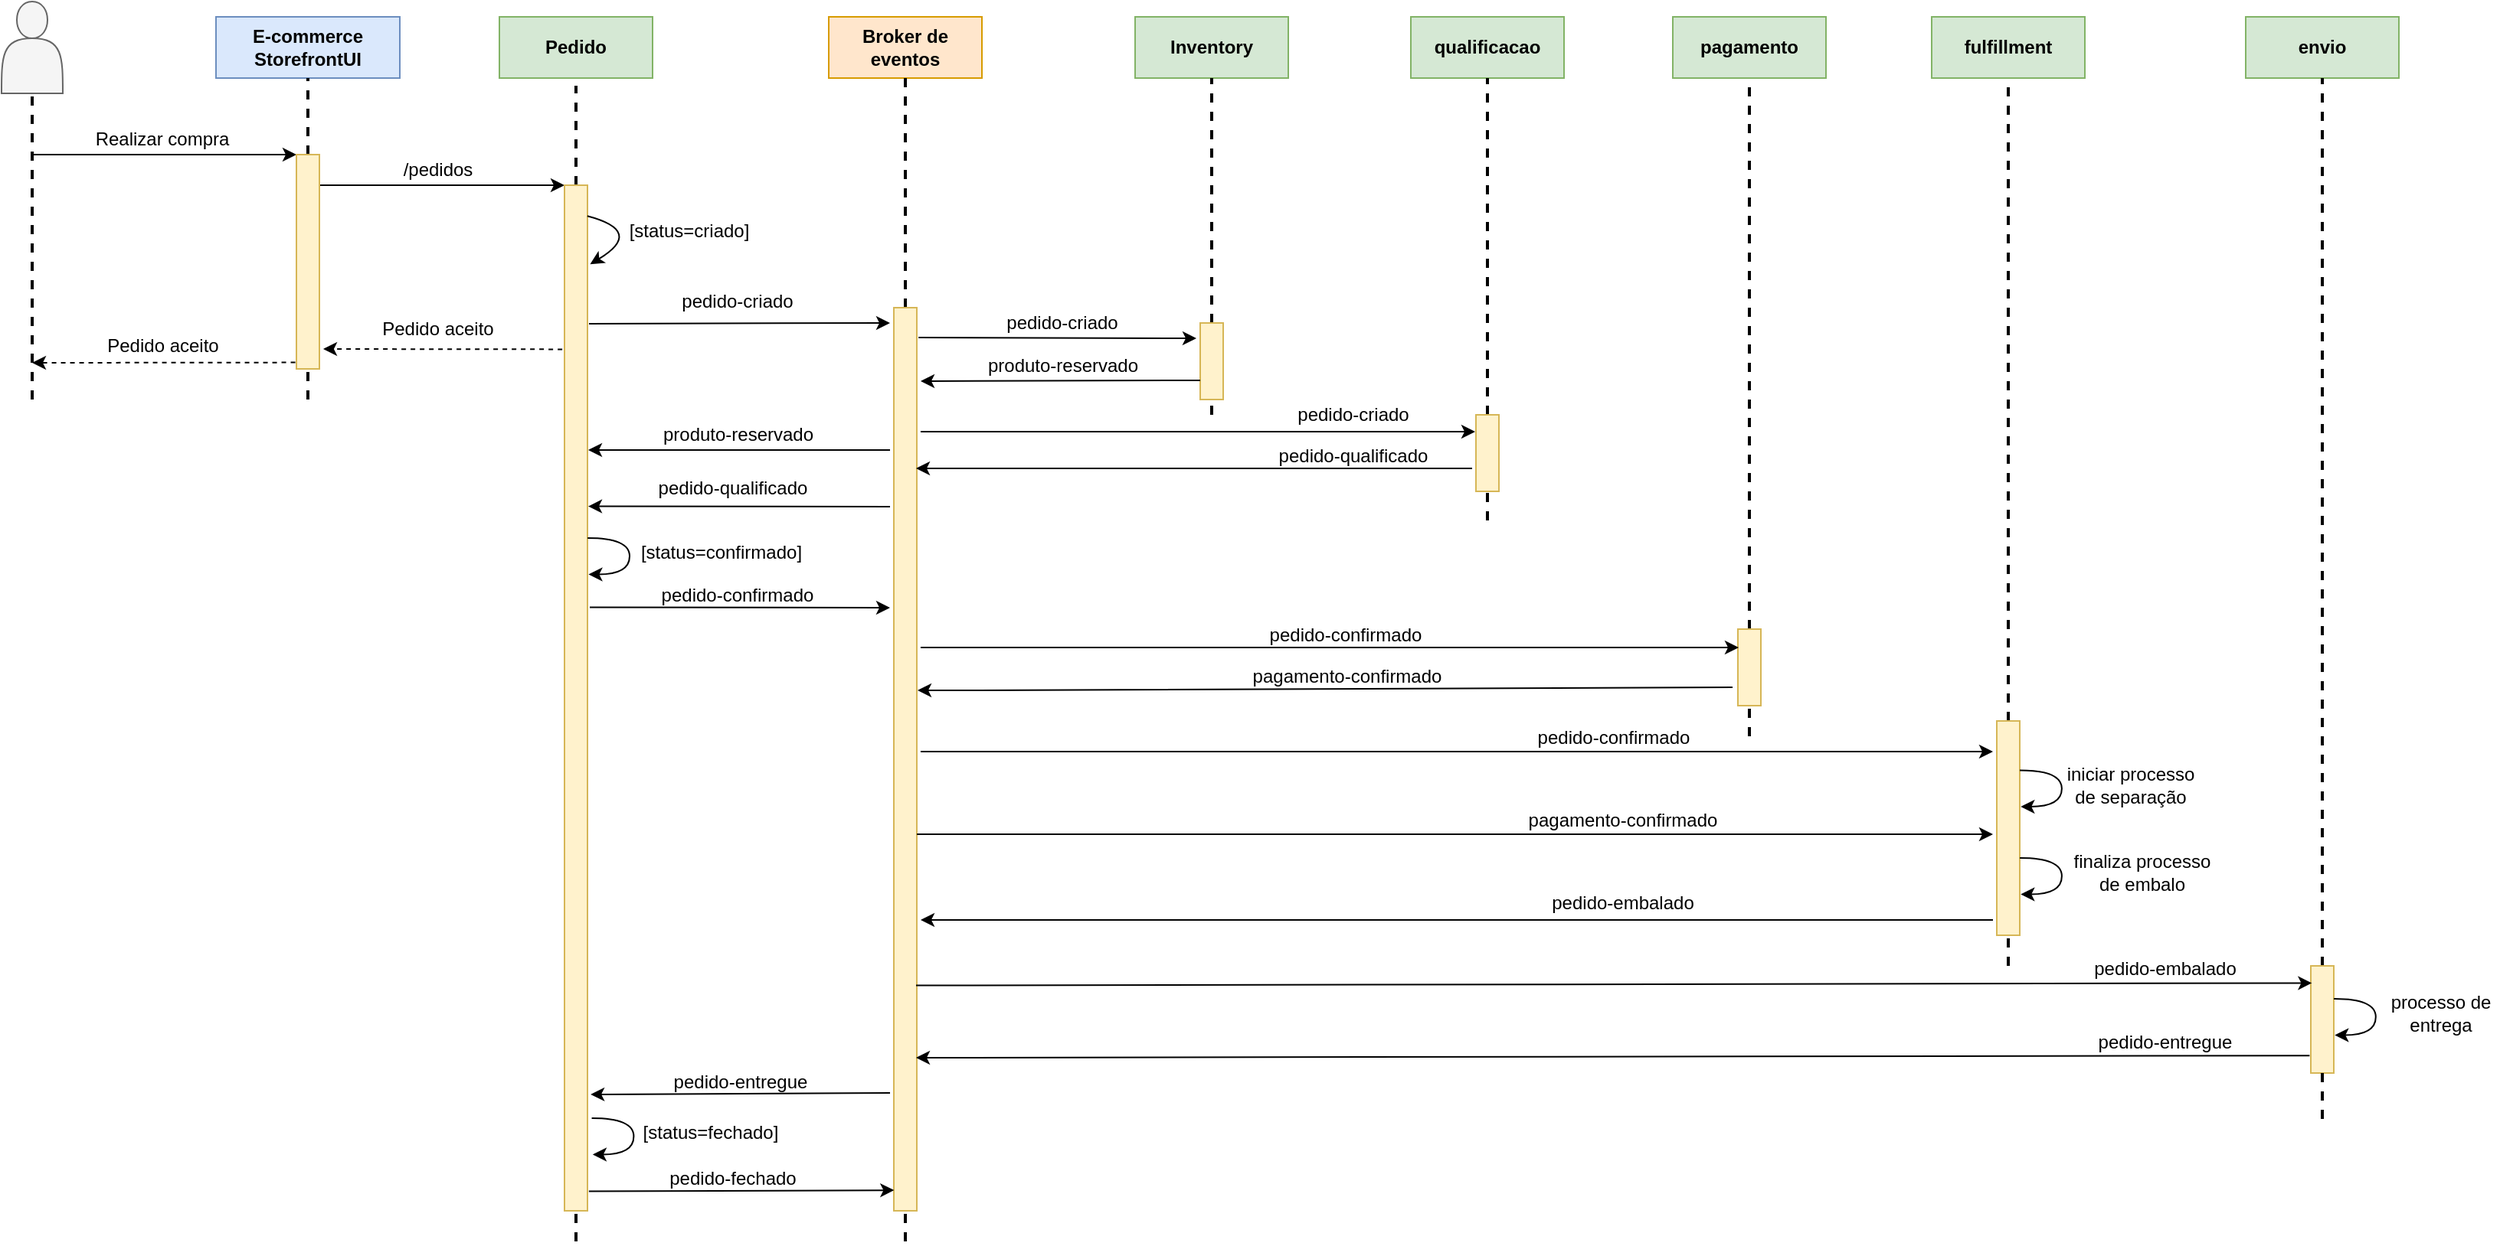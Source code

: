 <mxfile version="20.6.2" type="device"><diagram id="rSl2nj_BkauG6tHAhNP1" name="Página-1"><mxGraphModel dx="2062" dy="842" grid="1" gridSize="10" guides="1" tooltips="1" connect="1" arrows="1" fold="1" page="1" pageScale="1" pageWidth="827" pageHeight="1169" math="0" shadow="0"><root><mxCell id="0"/><mxCell id="1" parent="0"/><mxCell id="qtFfIMtJmdNUHaJaRiV8-1" value="&lt;b&gt;E-commerce &lt;br&gt;StorefrontUI&lt;/b&gt;" style="rounded=0;whiteSpace=wrap;html=1;fillColor=#dae8fc;strokeColor=#6c8ebf;" vertex="1" parent="1"><mxGeometry x="190" y="50" width="120" height="40" as="geometry"/></mxCell><mxCell id="qtFfIMtJmdNUHaJaRiV8-2" value="" style="shape=actor;whiteSpace=wrap;html=1;fillColor=#f5f5f5;strokeColor=#666666;fontColor=#333333;" vertex="1" parent="1"><mxGeometry x="50" y="40" width="40" height="60" as="geometry"/></mxCell><mxCell id="qtFfIMtJmdNUHaJaRiV8-3" value="" style="endArrow=none;dashed=1;html=1;strokeWidth=2;entryX=0.5;entryY=1;entryDx=0;entryDy=0;rounded=0;" edge="1" parent="1" target="qtFfIMtJmdNUHaJaRiV8-2"><mxGeometry width="50" height="50" relative="1" as="geometry"><mxPoint x="70" y="300" as="sourcePoint"/><mxPoint x="40" y="210" as="targetPoint"/></mxGeometry></mxCell><mxCell id="qtFfIMtJmdNUHaJaRiV8-4" value="" style="endArrow=none;dashed=1;html=1;strokeWidth=2;entryX=0.5;entryY=1;entryDx=0;entryDy=0;" edge="1" parent="1" source="qtFfIMtJmdNUHaJaRiV8-7" target="qtFfIMtJmdNUHaJaRiV8-1"><mxGeometry width="50" height="50" relative="1" as="geometry"><mxPoint x="249.5" y="370" as="sourcePoint"/><mxPoint x="249.5" y="100" as="targetPoint"/></mxGeometry></mxCell><mxCell id="qtFfIMtJmdNUHaJaRiV8-5" value="" style="endArrow=none;dashed=1;html=1;strokeWidth=2;entryX=0.5;entryY=1;entryDx=0;entryDy=0;entryPerimeter=0;" edge="1" parent="1" source="qtFfIMtJmdNUHaJaRiV8-11"><mxGeometry width="50" height="50" relative="1" as="geometry"><mxPoint x="425" y="370" as="sourcePoint"/><mxPoint x="425" y="95" as="targetPoint"/></mxGeometry></mxCell><mxCell id="qtFfIMtJmdNUHaJaRiV8-6" value="" style="endArrow=classic;html=1;entryX=0;entryY=0;entryDx=0;entryDy=0;" edge="1" parent="1" target="qtFfIMtJmdNUHaJaRiV8-7"><mxGeometry width="50" height="50" relative="1" as="geometry"><mxPoint x="70" y="140" as="sourcePoint"/><mxPoint x="250" y="140" as="targetPoint"/></mxGeometry></mxCell><mxCell id="qtFfIMtJmdNUHaJaRiV8-7" value="" style="rounded=0;whiteSpace=wrap;html=1;fillColor=#fff2cc;strokeColor=#d6b656;" vertex="1" parent="1"><mxGeometry x="242.5" y="140" width="15" height="140" as="geometry"/></mxCell><mxCell id="qtFfIMtJmdNUHaJaRiV8-8" value="" style="endArrow=none;dashed=1;html=1;strokeWidth=2;entryX=0.5;entryY=1;entryDx=0;entryDy=0;" edge="1" parent="1" target="qtFfIMtJmdNUHaJaRiV8-7"><mxGeometry width="50" height="50" relative="1" as="geometry"><mxPoint x="250" y="300" as="sourcePoint"/><mxPoint x="250" y="90" as="targetPoint"/></mxGeometry></mxCell><mxCell id="qtFfIMtJmdNUHaJaRiV8-9" value="/pedidos" style="text;html=1;strokeColor=none;fillColor=none;align=center;verticalAlign=middle;whiteSpace=wrap;rounded=0;" vertex="1" parent="1"><mxGeometry x="305" y="140" width="60" height="20" as="geometry"/></mxCell><mxCell id="qtFfIMtJmdNUHaJaRiV8-10" value="" style="endArrow=classic;html=1;entryX=0;entryY=0;entryDx=0;entryDy=0;" edge="1" parent="1" target="qtFfIMtJmdNUHaJaRiV8-11"><mxGeometry width="50" height="50" relative="1" as="geometry"><mxPoint x="258.0" y="160" as="sourcePoint"/><mxPoint x="400" y="160" as="targetPoint"/></mxGeometry></mxCell><mxCell id="qtFfIMtJmdNUHaJaRiV8-11" value="" style="rounded=0;whiteSpace=wrap;html=1;fillColor=#fff2cc;strokeColor=#d6b656;" vertex="1" parent="1"><mxGeometry x="417.5" y="160" width="15" height="670" as="geometry"/></mxCell><mxCell id="qtFfIMtJmdNUHaJaRiV8-12" value="" style="endArrow=none;dashed=1;html=1;strokeWidth=2;rounded=0;entryX=0.5;entryY=1;entryDx=0;entryDy=0;" edge="1" parent="1" target="qtFfIMtJmdNUHaJaRiV8-11"><mxGeometry width="50" height="50" relative="1" as="geometry"><mxPoint x="425" y="850" as="sourcePoint"/><mxPoint x="430" y="885" as="targetPoint"/></mxGeometry></mxCell><mxCell id="qtFfIMtJmdNUHaJaRiV8-13" value="Realizar compra" style="text;html=1;strokeColor=none;fillColor=none;align=center;verticalAlign=middle;whiteSpace=wrap;rounded=0;" vertex="1" parent="1"><mxGeometry x="110" y="120" width="90" height="20" as="geometry"/></mxCell><mxCell id="qtFfIMtJmdNUHaJaRiV8-14" value="" style="endArrow=classic;html=1;dashed=1;exitX=-0.096;exitY=0.16;exitDx=0;exitDy=0;exitPerimeter=0;" edge="1" parent="1" source="qtFfIMtJmdNUHaJaRiV8-11"><mxGeometry width="50" height="50" relative="1" as="geometry"><mxPoint x="410" y="260" as="sourcePoint"/><mxPoint x="260" y="267" as="targetPoint"/></mxGeometry></mxCell><mxCell id="qtFfIMtJmdNUHaJaRiV8-15" value="Pedido aceito" style="text;html=1;strokeColor=none;fillColor=none;align=center;verticalAlign=middle;whiteSpace=wrap;rounded=0;" vertex="1" parent="1"><mxGeometry x="295" y="244" width="80" height="20" as="geometry"/></mxCell><mxCell id="qtFfIMtJmdNUHaJaRiV8-16" value="&lt;b&gt;Pedido&lt;/b&gt;" style="rounded=0;whiteSpace=wrap;html=1;fillColor=#d5e8d4;strokeColor=#82b366;" vertex="1" parent="1"><mxGeometry x="375" y="50" width="100" height="40" as="geometry"/></mxCell><mxCell id="qtFfIMtJmdNUHaJaRiV8-17" value="&lt;b&gt;Inventory&lt;/b&gt;" style="rounded=0;whiteSpace=wrap;html=1;fillColor=#d5e8d4;strokeColor=#82b366;" vertex="1" parent="1"><mxGeometry x="790" y="50" width="100" height="40" as="geometry"/></mxCell><mxCell id="qtFfIMtJmdNUHaJaRiV8-18" value="" style="endArrow=none;dashed=1;html=1;strokeWidth=2;entryX=0.5;entryY=1;entryDx=0;entryDy=0;rounded=0;" edge="1" parent="1" source="qtFfIMtJmdNUHaJaRiV8-19" target="qtFfIMtJmdNUHaJaRiV8-17"><mxGeometry width="50" height="50" relative="1" as="geometry"><mxPoint x="840" y="310" as="sourcePoint"/><mxPoint x="665" y="220" as="targetPoint"/></mxGeometry></mxCell><mxCell id="qtFfIMtJmdNUHaJaRiV8-19" value="" style="rounded=0;whiteSpace=wrap;html=1;fillColor=#fff2cc;strokeColor=#d6b656;" vertex="1" parent="1"><mxGeometry x="832.5" y="250" width="15" height="50" as="geometry"/></mxCell><mxCell id="qtFfIMtJmdNUHaJaRiV8-20" value="" style="endArrow=none;dashed=1;html=1;strokeWidth=2;entryX=0.5;entryY=1;entryDx=0;entryDy=0;rounded=0;" edge="1" parent="1" target="qtFfIMtJmdNUHaJaRiV8-19"><mxGeometry width="50" height="50" relative="1" as="geometry"><mxPoint x="840" y="310" as="sourcePoint"/><mxPoint x="840" y="90" as="targetPoint"/></mxGeometry></mxCell><mxCell id="qtFfIMtJmdNUHaJaRiV8-21" value="&lt;b&gt;qualificacao&lt;/b&gt;" style="rounded=0;whiteSpace=wrap;html=1;fillColor=#d5e8d4;strokeColor=#82b366;" vertex="1" parent="1"><mxGeometry x="970" y="50" width="100" height="40" as="geometry"/></mxCell><mxCell id="qtFfIMtJmdNUHaJaRiV8-22" value="" style="endArrow=none;dashed=1;html=1;strokeWidth=2;entryX=0.5;entryY=1;entryDx=0;entryDy=0;rounded=0;" edge="1" parent="1" source="qtFfIMtJmdNUHaJaRiV8-23" target="qtFfIMtJmdNUHaJaRiV8-21"><mxGeometry width="50" height="50" relative="1" as="geometry"><mxPoint x="1020" y="310" as="sourcePoint"/><mxPoint x="845" y="220" as="targetPoint"/></mxGeometry></mxCell><mxCell id="qtFfIMtJmdNUHaJaRiV8-23" value="" style="rounded=0;whiteSpace=wrap;html=1;fillColor=#fff2cc;strokeColor=#d6b656;" vertex="1" parent="1"><mxGeometry x="1012.5" y="310" width="15" height="50" as="geometry"/></mxCell><mxCell id="qtFfIMtJmdNUHaJaRiV8-24" value="" style="endArrow=none;dashed=1;html=1;strokeWidth=2;entryX=0.5;entryY=1;entryDx=0;entryDy=0;rounded=0;" edge="1" parent="1"><mxGeometry width="50" height="50" relative="1" as="geometry"><mxPoint x="1020" y="379" as="sourcePoint"/><mxPoint x="1020" y="359" as="targetPoint"/></mxGeometry></mxCell><mxCell id="qtFfIMtJmdNUHaJaRiV8-25" value="&lt;b&gt;pagamento&lt;/b&gt;" style="rounded=0;whiteSpace=wrap;html=1;fillColor=#d5e8d4;strokeColor=#82b366;" vertex="1" parent="1"><mxGeometry x="1141" y="50" width="100" height="40" as="geometry"/></mxCell><mxCell id="qtFfIMtJmdNUHaJaRiV8-26" value="" style="endArrow=none;dashed=1;html=1;strokeWidth=2;entryX=0.5;entryY=1;entryDx=0;entryDy=0;rounded=0;" edge="1" parent="1" source="qtFfIMtJmdNUHaJaRiV8-27" target="qtFfIMtJmdNUHaJaRiV8-25"><mxGeometry width="50" height="50" relative="1" as="geometry"><mxPoint x="1191" y="310" as="sourcePoint"/><mxPoint x="1016" y="220" as="targetPoint"/></mxGeometry></mxCell><mxCell id="qtFfIMtJmdNUHaJaRiV8-27" value="" style="rounded=0;whiteSpace=wrap;html=1;fillColor=#fff2cc;strokeColor=#d6b656;" vertex="1" parent="1"><mxGeometry x="1183.5" y="450" width="15" height="50" as="geometry"/></mxCell><mxCell id="qtFfIMtJmdNUHaJaRiV8-28" value="" style="endArrow=none;dashed=1;html=1;strokeWidth=2;entryX=0.5;entryY=1;entryDx=0;entryDy=0;rounded=0;" edge="1" parent="1" target="qtFfIMtJmdNUHaJaRiV8-27"><mxGeometry width="50" height="50" relative="1" as="geometry"><mxPoint x="1191" y="520" as="sourcePoint"/><mxPoint x="1191" y="110" as="targetPoint"/></mxGeometry></mxCell><mxCell id="qtFfIMtJmdNUHaJaRiV8-29" value="&lt;b&gt;fulfillment&lt;/b&gt;" style="rounded=0;whiteSpace=wrap;html=1;fillColor=#d5e8d4;strokeColor=#82b366;" vertex="1" parent="1"><mxGeometry x="1310" y="50" width="100" height="40" as="geometry"/></mxCell><mxCell id="qtFfIMtJmdNUHaJaRiV8-30" value="" style="endArrow=none;dashed=1;html=1;strokeWidth=2;entryX=0.5;entryY=1;entryDx=0;entryDy=0;rounded=0;" edge="1" parent="1" source="qtFfIMtJmdNUHaJaRiV8-31" target="qtFfIMtJmdNUHaJaRiV8-29"><mxGeometry width="50" height="50" relative="1" as="geometry"><mxPoint x="1360" y="310" as="sourcePoint"/><mxPoint x="1185" y="220" as="targetPoint"/></mxGeometry></mxCell><mxCell id="qtFfIMtJmdNUHaJaRiV8-31" value="" style="rounded=0;whiteSpace=wrap;html=1;fillColor=#fff2cc;strokeColor=#d6b656;" vertex="1" parent="1"><mxGeometry x="1352.5" y="510" width="15" height="140" as="geometry"/></mxCell><mxCell id="qtFfIMtJmdNUHaJaRiV8-32" value="" style="endArrow=none;dashed=1;html=1;strokeWidth=2;rounded=0;entryX=0.5;entryY=1;entryDx=0;entryDy=0;" edge="1" parent="1" target="qtFfIMtJmdNUHaJaRiV8-31"><mxGeometry width="50" height="50" relative="1" as="geometry"><mxPoint x="1360" y="670" as="sourcePoint"/><mxPoint x="1360" y="670" as="targetPoint"/></mxGeometry></mxCell><mxCell id="qtFfIMtJmdNUHaJaRiV8-33" value="&lt;b&gt;envio&lt;/b&gt;" style="rounded=0;whiteSpace=wrap;html=1;fillColor=#d5e8d4;strokeColor=#82b366;" vertex="1" parent="1"><mxGeometry x="1515" y="50" width="100" height="40" as="geometry"/></mxCell><mxCell id="qtFfIMtJmdNUHaJaRiV8-34" value="" style="endArrow=none;dashed=1;html=1;strokeWidth=2;entryX=0.5;entryY=1;entryDx=0;entryDy=0;rounded=0;" edge="1" parent="1" source="qtFfIMtJmdNUHaJaRiV8-35" target="qtFfIMtJmdNUHaJaRiV8-33"><mxGeometry width="50" height="50" relative="1" as="geometry"><mxPoint x="1560" y="310" as="sourcePoint"/><mxPoint x="1385" y="220" as="targetPoint"/></mxGeometry></mxCell><mxCell id="qtFfIMtJmdNUHaJaRiV8-35" value="" style="rounded=0;whiteSpace=wrap;html=1;fillColor=#fff2cc;strokeColor=#d6b656;" vertex="1" parent="1"><mxGeometry x="1557.5" y="670" width="15" height="70" as="geometry"/></mxCell><mxCell id="qtFfIMtJmdNUHaJaRiV8-36" value="" style="endArrow=none;dashed=1;html=1;strokeWidth=2;entryX=0.5;entryY=1;entryDx=0;entryDy=0;rounded=0;" edge="1" parent="1" target="qtFfIMtJmdNUHaJaRiV8-35"><mxGeometry width="50" height="50" relative="1" as="geometry"><mxPoint x="1565" y="770" as="sourcePoint"/><mxPoint x="1565" y="785" as="targetPoint"/></mxGeometry></mxCell><mxCell id="qtFfIMtJmdNUHaJaRiV8-37" value="&lt;b&gt;Broker de eventos&lt;/b&gt;" style="rounded=0;whiteSpace=wrap;html=1;fillColor=#ffe6cc;strokeColor=#d79b00;" vertex="1" parent="1"><mxGeometry x="590" y="50" width="100" height="40" as="geometry"/></mxCell><mxCell id="qtFfIMtJmdNUHaJaRiV8-38" value="" style="endArrow=none;dashed=1;html=1;strokeWidth=2;entryX=0.5;entryY=1;entryDx=0;entryDy=0;rounded=0;" edge="1" parent="1" source="qtFfIMtJmdNUHaJaRiV8-39" target="qtFfIMtJmdNUHaJaRiV8-37"><mxGeometry width="50" height="50" relative="1" as="geometry"><mxPoint x="640" y="310" as="sourcePoint"/><mxPoint x="465" y="220" as="targetPoint"/></mxGeometry></mxCell><mxCell id="qtFfIMtJmdNUHaJaRiV8-39" value="" style="rounded=0;whiteSpace=wrap;html=1;fillColor=#fff2cc;strokeColor=#d6b656;" vertex="1" parent="1"><mxGeometry x="632.5" y="240" width="15" height="590" as="geometry"/></mxCell><mxCell id="qtFfIMtJmdNUHaJaRiV8-40" value="" style="endArrow=none;dashed=1;html=1;strokeWidth=2;rounded=0;entryX=0.5;entryY=1;entryDx=0;entryDy=0;" edge="1" parent="1" target="qtFfIMtJmdNUHaJaRiV8-39"><mxGeometry width="50" height="50" relative="1" as="geometry"><mxPoint x="640" y="850" as="sourcePoint"/><mxPoint x="640" y="840" as="targetPoint"/></mxGeometry></mxCell><mxCell id="qtFfIMtJmdNUHaJaRiV8-41" value="[status=criado]" style="text;html=1;strokeColor=none;fillColor=none;align=center;verticalAlign=middle;whiteSpace=wrap;rounded=0;" vertex="1" parent="1"><mxGeometry x="454" y="180" width="90" height="20" as="geometry"/></mxCell><mxCell id="qtFfIMtJmdNUHaJaRiV8-42" value="" style="endArrow=classic;html=1;dashed=1;exitX=-0.048;exitY=0.97;exitDx=0;exitDy=0;exitPerimeter=0;" edge="1" parent="1" source="qtFfIMtJmdNUHaJaRiV8-7"><mxGeometry width="50" height="50" relative="1" as="geometry"><mxPoint x="242.215" y="269.56" as="sourcePoint"/><mxPoint x="70" y="276" as="targetPoint"/></mxGeometry></mxCell><mxCell id="qtFfIMtJmdNUHaJaRiV8-43" value="Pedido aceito" style="text;html=1;strokeColor=none;fillColor=none;align=center;verticalAlign=middle;whiteSpace=wrap;rounded=0;" vertex="1" parent="1"><mxGeometry x="113.75" y="260" width="82.5" height="10" as="geometry"/></mxCell><mxCell id="qtFfIMtJmdNUHaJaRiV8-44" value="pedido-criado" style="text;html=1;strokeColor=none;fillColor=none;align=center;verticalAlign=middle;whiteSpace=wrap;rounded=0;" vertex="1" parent="1"><mxGeometry x="478" y="230" width="105" height="12" as="geometry"/></mxCell><mxCell id="qtFfIMtJmdNUHaJaRiV8-45" value="" style="endArrow=classic;html=1;rounded=0;exitX=1.067;exitY=0.135;exitDx=0;exitDy=0;exitPerimeter=0;" edge="1" parent="1" source="qtFfIMtJmdNUHaJaRiV8-11"><mxGeometry width="50" height="50" relative="1" as="geometry"><mxPoint x="490" y="280" as="sourcePoint"/><mxPoint x="630" y="250" as="targetPoint"/></mxGeometry></mxCell><mxCell id="qtFfIMtJmdNUHaJaRiV8-46" value="" style="endArrow=classic;html=1;rounded=0;exitX=1.076;exitY=0.033;exitDx=0;exitDy=0;exitPerimeter=0;" edge="1" parent="1" source="qtFfIMtJmdNUHaJaRiV8-39"><mxGeometry width="50" height="50" relative="1" as="geometry"><mxPoint x="720" y="290" as="sourcePoint"/><mxPoint x="830" y="260" as="targetPoint"/></mxGeometry></mxCell><mxCell id="qtFfIMtJmdNUHaJaRiV8-47" value="pedido-criado" style="text;html=1;strokeColor=none;fillColor=none;align=center;verticalAlign=middle;whiteSpace=wrap;rounded=0;" vertex="1" parent="1"><mxGeometry x="700" y="242" width="85" height="15" as="geometry"/></mxCell><mxCell id="qtFfIMtJmdNUHaJaRiV8-48" value="" style="endArrow=classic;html=1;rounded=0;exitX=0;exitY=0.75;exitDx=0;exitDy=0;" edge="1" parent="1" source="qtFfIMtJmdNUHaJaRiV8-19"><mxGeometry width="50" height="50" relative="1" as="geometry"><mxPoint x="690" y="360" as="sourcePoint"/><mxPoint x="650" y="288" as="targetPoint"/></mxGeometry></mxCell><mxCell id="qtFfIMtJmdNUHaJaRiV8-49" value="produto-reservado" style="text;html=1;strokeColor=none;fillColor=none;align=center;verticalAlign=middle;whiteSpace=wrap;rounded=0;" vertex="1" parent="1"><mxGeometry x="682.5" y="270.5" width="120" height="15" as="geometry"/></mxCell><mxCell id="qtFfIMtJmdNUHaJaRiV8-50" value="" style="endArrow=classic;html=1;rounded=0;" edge="1" parent="1"><mxGeometry width="50" height="50" relative="1" as="geometry"><mxPoint x="650" y="321" as="sourcePoint"/><mxPoint x="1012" y="321" as="targetPoint"/></mxGeometry></mxCell><mxCell id="qtFfIMtJmdNUHaJaRiV8-51" value="pedido-criado" style="text;html=1;strokeColor=none;fillColor=none;align=center;verticalAlign=middle;whiteSpace=wrap;rounded=0;" vertex="1" parent="1"><mxGeometry x="890" y="302" width="85" height="15" as="geometry"/></mxCell><mxCell id="qtFfIMtJmdNUHaJaRiV8-52" value="" style="endArrow=classic;html=1;rounded=0;" edge="1" parent="1"><mxGeometry width="50" height="50" relative="1" as="geometry"><mxPoint x="1010" y="345" as="sourcePoint"/><mxPoint x="647" y="345" as="targetPoint"/></mxGeometry></mxCell><mxCell id="qtFfIMtJmdNUHaJaRiV8-53" value="pedido-qualificado" style="text;html=1;strokeColor=none;fillColor=none;align=center;verticalAlign=middle;whiteSpace=wrap;rounded=0;" vertex="1" parent="1"><mxGeometry x="880" y="329.5" width="105" height="15" as="geometry"/></mxCell><mxCell id="qtFfIMtJmdNUHaJaRiV8-54" value="" style="endArrow=classic;html=1;rounded=0;edgeStyle=orthogonalEdgeStyle;curved=1;exitX=1.005;exitY=0.026;exitDx=0;exitDy=0;exitPerimeter=0;entryX=1.048;entryY=0.056;entryDx=0;entryDy=0;entryPerimeter=0;" edge="1" parent="1"><mxGeometry width="50" height="50" relative="1" as="geometry"><mxPoint x="432.575" y="390.54" as="sourcePoint"/><mxPoint x="433.22" y="414.24" as="targetPoint"/><Array as="points"><mxPoint x="460" y="391"/><mxPoint x="460" y="414"/></Array></mxGeometry></mxCell><mxCell id="qtFfIMtJmdNUHaJaRiV8-55" value="[status=confirmado]" style="text;html=1;strokeColor=none;fillColor=none;align=center;verticalAlign=middle;whiteSpace=wrap;rounded=0;" vertex="1" parent="1"><mxGeometry x="460" y="390" width="120" height="20" as="geometry"/></mxCell><mxCell id="qtFfIMtJmdNUHaJaRiV8-56" value="" style="endArrow=classic;html=1;rounded=0;exitX=1.1;exitY=0.406;exitDx=0;exitDy=0;exitPerimeter=0;" edge="1" parent="1"><mxGeometry width="50" height="50" relative="1" as="geometry"><mxPoint x="434" y="435.78" as="sourcePoint"/><mxPoint x="630" y="436" as="targetPoint"/></mxGeometry></mxCell><mxCell id="qtFfIMtJmdNUHaJaRiV8-57" value="pedido-confirmado" style="text;html=1;strokeColor=none;fillColor=none;align=center;verticalAlign=middle;whiteSpace=wrap;rounded=0;" vertex="1" parent="1"><mxGeometry x="478" y="420" width="105" height="15" as="geometry"/></mxCell><mxCell id="qtFfIMtJmdNUHaJaRiV8-58" value="" style="endArrow=classic;html=1;rounded=0;" edge="1" parent="1"><mxGeometry width="50" height="50" relative="1" as="geometry"><mxPoint x="650" y="462.0" as="sourcePoint"/><mxPoint x="1184" y="462.0" as="targetPoint"/></mxGeometry></mxCell><mxCell id="qtFfIMtJmdNUHaJaRiV8-59" value="pedido-confirmado" style="text;html=1;strokeColor=none;fillColor=none;align=center;verticalAlign=middle;whiteSpace=wrap;rounded=0;" vertex="1" parent="1"><mxGeometry x="875" y="446" width="105" height="15" as="geometry"/></mxCell><mxCell id="qtFfIMtJmdNUHaJaRiV8-60" value="" style="endArrow=classic;html=1;rounded=0;" edge="1" parent="1"><mxGeometry width="50" height="50" relative="1" as="geometry"><mxPoint x="1180" y="488" as="sourcePoint"/><mxPoint x="648.0" y="490" as="targetPoint"/><Array as="points"><mxPoint x="688" y="490"/></Array></mxGeometry></mxCell><mxCell id="qtFfIMtJmdNUHaJaRiV8-61" value="pagamento-confirmado" style="text;html=1;strokeColor=none;fillColor=none;align=center;verticalAlign=middle;whiteSpace=wrap;rounded=0;" vertex="1" parent="1"><mxGeometry x="861" y="473.5" width="135" height="15" as="geometry"/></mxCell><mxCell id="qtFfIMtJmdNUHaJaRiV8-62" value="" style="endArrow=classic;html=1;rounded=0;" edge="1" parent="1"><mxGeometry width="50" height="50" relative="1" as="geometry"><mxPoint x="650" y="530" as="sourcePoint"/><mxPoint x="1350" y="530" as="targetPoint"/></mxGeometry></mxCell><mxCell id="qtFfIMtJmdNUHaJaRiV8-63" value="pedido-confirmado" style="text;html=1;strokeColor=none;fillColor=none;align=center;verticalAlign=middle;whiteSpace=wrap;rounded=0;" vertex="1" parent="1"><mxGeometry x="1050" y="513" width="105" height="15" as="geometry"/></mxCell><mxCell id="qtFfIMtJmdNUHaJaRiV8-64" value="" style="endArrow=classic;html=1;rounded=0;" edge="1" parent="1"><mxGeometry width="50" height="50" relative="1" as="geometry"><mxPoint x="1350" y="640" as="sourcePoint"/><mxPoint x="650" y="640" as="targetPoint"/></mxGeometry></mxCell><mxCell id="qtFfIMtJmdNUHaJaRiV8-65" value="pedido-embalado" style="text;html=1;strokeColor=none;fillColor=none;align=center;verticalAlign=middle;whiteSpace=wrap;rounded=0;" vertex="1" parent="1"><mxGeometry x="1056" y="621" width="105" height="15" as="geometry"/></mxCell><mxCell id="qtFfIMtJmdNUHaJaRiV8-66" value="" style="endArrow=classic;html=1;rounded=0;edgeStyle=orthogonalEdgeStyle;curved=1;exitX=1.005;exitY=0.026;exitDx=0;exitDy=0;exitPerimeter=0;entryX=1.048;entryY=0.056;entryDx=0;entryDy=0;entryPerimeter=0;" edge="1" parent="1"><mxGeometry width="50" height="50" relative="1" as="geometry"><mxPoint x="1367.505" y="542.3" as="sourcePoint"/><mxPoint x="1368.15" y="566" as="targetPoint"/><Array as="points"><mxPoint x="1394.93" y="542.76"/><mxPoint x="1394.93" y="565.76"/></Array></mxGeometry></mxCell><mxCell id="qtFfIMtJmdNUHaJaRiV8-67" value="iniciar processo de separação" style="text;html=1;strokeColor=none;fillColor=none;align=center;verticalAlign=middle;whiteSpace=wrap;rounded=0;" vertex="1" parent="1"><mxGeometry x="1394.93" y="541.76" width="90" height="20" as="geometry"/></mxCell><mxCell id="qtFfIMtJmdNUHaJaRiV8-68" value="" style="endArrow=classic;html=1;rounded=0;" edge="1" parent="1"><mxGeometry width="50" height="50" relative="1" as="geometry"><mxPoint x="647.5" y="584" as="sourcePoint"/><mxPoint x="1350" y="584" as="targetPoint"/></mxGeometry></mxCell><mxCell id="qtFfIMtJmdNUHaJaRiV8-69" value="pagamento-confirmado" style="text;html=1;strokeColor=none;fillColor=none;align=center;verticalAlign=middle;whiteSpace=wrap;rounded=0;" vertex="1" parent="1"><mxGeometry x="1039" y="567.76" width="139" height="15" as="geometry"/></mxCell><mxCell id="qtFfIMtJmdNUHaJaRiV8-70" value="" style="endArrow=classic;html=1;rounded=0;exitX=1.1;exitY=0.716;exitDx=0;exitDy=0;exitPerimeter=0;entryX=0.046;entryY=0.16;entryDx=0;entryDy=0;entryPerimeter=0;" edge="1" parent="1" target="qtFfIMtJmdNUHaJaRiV8-35"><mxGeometry width="50" height="50" relative="1" as="geometry"><mxPoint x="647" y="682.8" as="sourcePoint"/><mxPoint x="1550.995" y="680.41" as="targetPoint"/></mxGeometry></mxCell><mxCell id="qtFfIMtJmdNUHaJaRiV8-71" value="pedido-embalado" style="text;html=1;strokeColor=none;fillColor=none;align=center;verticalAlign=middle;whiteSpace=wrap;rounded=0;" vertex="1" parent="1"><mxGeometry x="1410" y="664" width="105" height="15" as="geometry"/></mxCell><mxCell id="qtFfIMtJmdNUHaJaRiV8-72" value="" style="endArrow=classic;html=1;rounded=0;exitX=-0.053;exitY=0.837;exitDx=0;exitDy=0;exitPerimeter=0;" edge="1" parent="1" source="qtFfIMtJmdNUHaJaRiV8-35"><mxGeometry width="50" height="50" relative="1" as="geometry"><mxPoint x="1552" y="730" as="sourcePoint"/><mxPoint x="647" y="730" as="targetPoint"/></mxGeometry></mxCell><mxCell id="qtFfIMtJmdNUHaJaRiV8-73" value="pedido-entregue" style="text;html=1;strokeColor=none;fillColor=none;align=center;verticalAlign=middle;whiteSpace=wrap;rounded=0;" vertex="1" parent="1"><mxGeometry x="1410" y="712" width="105" height="15" as="geometry"/></mxCell><mxCell id="qtFfIMtJmdNUHaJaRiV8-74" value="" style="endArrow=classic;html=1;rounded=0;edgeStyle=orthogonalEdgeStyle;curved=1;exitX=1.005;exitY=0.026;exitDx=0;exitDy=0;exitPerimeter=0;entryX=1.048;entryY=0.056;entryDx=0;entryDy=0;entryPerimeter=0;" edge="1" parent="1"><mxGeometry width="50" height="50" relative="1" as="geometry"><mxPoint x="435.285" y="769.54" as="sourcePoint"/><mxPoint x="435.93" y="793.24" as="targetPoint"/><Array as="points"><mxPoint x="462.71" y="770"/><mxPoint x="462.71" y="793"/></Array></mxGeometry></mxCell><mxCell id="qtFfIMtJmdNUHaJaRiV8-75" value="[status=fechado]" style="text;html=1;strokeColor=none;fillColor=none;align=center;verticalAlign=middle;whiteSpace=wrap;rounded=0;" vertex="1" parent="1"><mxGeometry x="462.71" y="769" width="100" height="20" as="geometry"/></mxCell><mxCell id="qtFfIMtJmdNUHaJaRiV8-76" value="pedido-entregue" style="text;html=1;strokeColor=none;fillColor=none;align=center;verticalAlign=middle;whiteSpace=wrap;rounded=0;" vertex="1" parent="1"><mxGeometry x="480" y="738" width="105" height="15" as="geometry"/></mxCell><mxCell id="qtFfIMtJmdNUHaJaRiV8-77" value="" style="endArrow=classic;html=1;rounded=0;exitX=1.062;exitY=0.987;exitDx=0;exitDy=0;exitPerimeter=0;entryX=0.011;entryY=0.984;entryDx=0;entryDy=0;entryPerimeter=0;" edge="1" parent="1"><mxGeometry width="50" height="50" relative="1" as="geometry"><mxPoint x="433.43" y="817.29" as="sourcePoint"/><mxPoint x="632.665" y="816.56" as="targetPoint"/></mxGeometry></mxCell><mxCell id="qtFfIMtJmdNUHaJaRiV8-78" value="pedido-fechado" style="text;html=1;strokeColor=none;fillColor=none;align=center;verticalAlign=middle;whiteSpace=wrap;rounded=0;" vertex="1" parent="1"><mxGeometry x="475" y="801" width="105" height="15" as="geometry"/></mxCell><mxCell id="qtFfIMtJmdNUHaJaRiV8-79" value="" style="endArrow=classic;html=1;rounded=0;exitX=0.995;exitY=0.03;exitDx=0;exitDy=0;exitPerimeter=0;edgeStyle=orthogonalEdgeStyle;curved=1;entryX=1.116;entryY=0.077;entryDx=0;entryDy=0;entryPerimeter=0;" edge="1" parent="1" source="qtFfIMtJmdNUHaJaRiV8-11" target="qtFfIMtJmdNUHaJaRiV8-11"><mxGeometry width="50" height="50" relative="1" as="geometry"><mxPoint x="460" y="180" as="sourcePoint"/><mxPoint x="510" y="130" as="targetPoint"/><Array as="points"><mxPoint x="470" y="190"/></Array></mxGeometry></mxCell><mxCell id="qtFfIMtJmdNUHaJaRiV8-80" value="" style="endArrow=classic;html=1;rounded=0;curved=1;entryX=1.138;entryY=0.897;entryDx=0;entryDy=0;entryPerimeter=0;" edge="1" parent="1"><mxGeometry width="50" height="50" relative="1" as="geometry"><mxPoint x="630" y="753" as="sourcePoint"/><mxPoint x="434.57" y="753.99" as="targetPoint"/></mxGeometry></mxCell><mxCell id="qtFfIMtJmdNUHaJaRiV8-81" value="" style="endArrow=classic;html=1;rounded=0;" edge="1" parent="1"><mxGeometry width="50" height="50" relative="1" as="geometry"><mxPoint x="630" y="333" as="sourcePoint"/><mxPoint x="433.0" y="333" as="targetPoint"/></mxGeometry></mxCell><mxCell id="qtFfIMtJmdNUHaJaRiV8-82" value="produto-reservado" style="text;html=1;strokeColor=none;fillColor=none;align=center;verticalAlign=middle;whiteSpace=wrap;rounded=0;" vertex="1" parent="1"><mxGeometry x="470.5" y="315" width="120" height="15" as="geometry"/></mxCell><mxCell id="qtFfIMtJmdNUHaJaRiV8-83" value="" style="endArrow=classic;html=1;rounded=0;entryX=1.233;entryY=0.333;entryDx=0;entryDy=0;entryPerimeter=0;" edge="1" parent="1"><mxGeometry width="50" height="50" relative="1" as="geometry"><mxPoint x="630" y="370" as="sourcePoint"/><mxPoint x="432.995" y="369.79" as="targetPoint"/></mxGeometry></mxCell><mxCell id="qtFfIMtJmdNUHaJaRiV8-84" value="pedido-qualificado" style="text;html=1;strokeColor=none;fillColor=none;align=center;verticalAlign=middle;whiteSpace=wrap;rounded=0;" vertex="1" parent="1"><mxGeometry x="475" y="350" width="105" height="15" as="geometry"/></mxCell><mxCell id="qtFfIMtJmdNUHaJaRiV8-85" value="" style="endArrow=classic;html=1;rounded=0;edgeStyle=orthogonalEdgeStyle;curved=1;exitX=1.005;exitY=0.026;exitDx=0;exitDy=0;exitPerimeter=0;entryX=1.048;entryY=0.056;entryDx=0;entryDy=0;entryPerimeter=0;" edge="1" parent="1"><mxGeometry width="50" height="50" relative="1" as="geometry"><mxPoint x="1572.495" y="691.54" as="sourcePoint"/><mxPoint x="1573.14" y="715.24" as="targetPoint"/><Array as="points"><mxPoint x="1599.92" y="692"/><mxPoint x="1599.92" y="715"/></Array></mxGeometry></mxCell><mxCell id="qtFfIMtJmdNUHaJaRiV8-86" value="processo de entrega" style="text;html=1;strokeColor=none;fillColor=none;align=center;verticalAlign=middle;whiteSpace=wrap;rounded=0;" vertex="1" parent="1"><mxGeometry x="1605" y="686" width="74.92" height="30" as="geometry"/></mxCell><mxCell id="qtFfIMtJmdNUHaJaRiV8-87" value="" style="endArrow=classic;html=1;rounded=0;edgeStyle=orthogonalEdgeStyle;curved=1;exitX=1.005;exitY=0.026;exitDx=0;exitDy=0;exitPerimeter=0;entryX=1.048;entryY=0.056;entryDx=0;entryDy=0;entryPerimeter=0;" edge="1" parent="1"><mxGeometry width="50" height="50" relative="1" as="geometry"><mxPoint x="1367.505" y="599.54" as="sourcePoint"/><mxPoint x="1368.15" y="623.24" as="targetPoint"/><Array as="points"><mxPoint x="1394.93" y="600"/><mxPoint x="1394.93" y="623"/></Array></mxGeometry></mxCell><mxCell id="qtFfIMtJmdNUHaJaRiV8-88" value="finaliza processo de embalo" style="text;html=1;strokeColor=none;fillColor=none;align=center;verticalAlign=middle;whiteSpace=wrap;rounded=0;" vertex="1" parent="1"><mxGeometry x="1394.93" y="599" width="105.07" height="20" as="geometry"/></mxCell></root></mxGraphModel></diagram></mxfile>